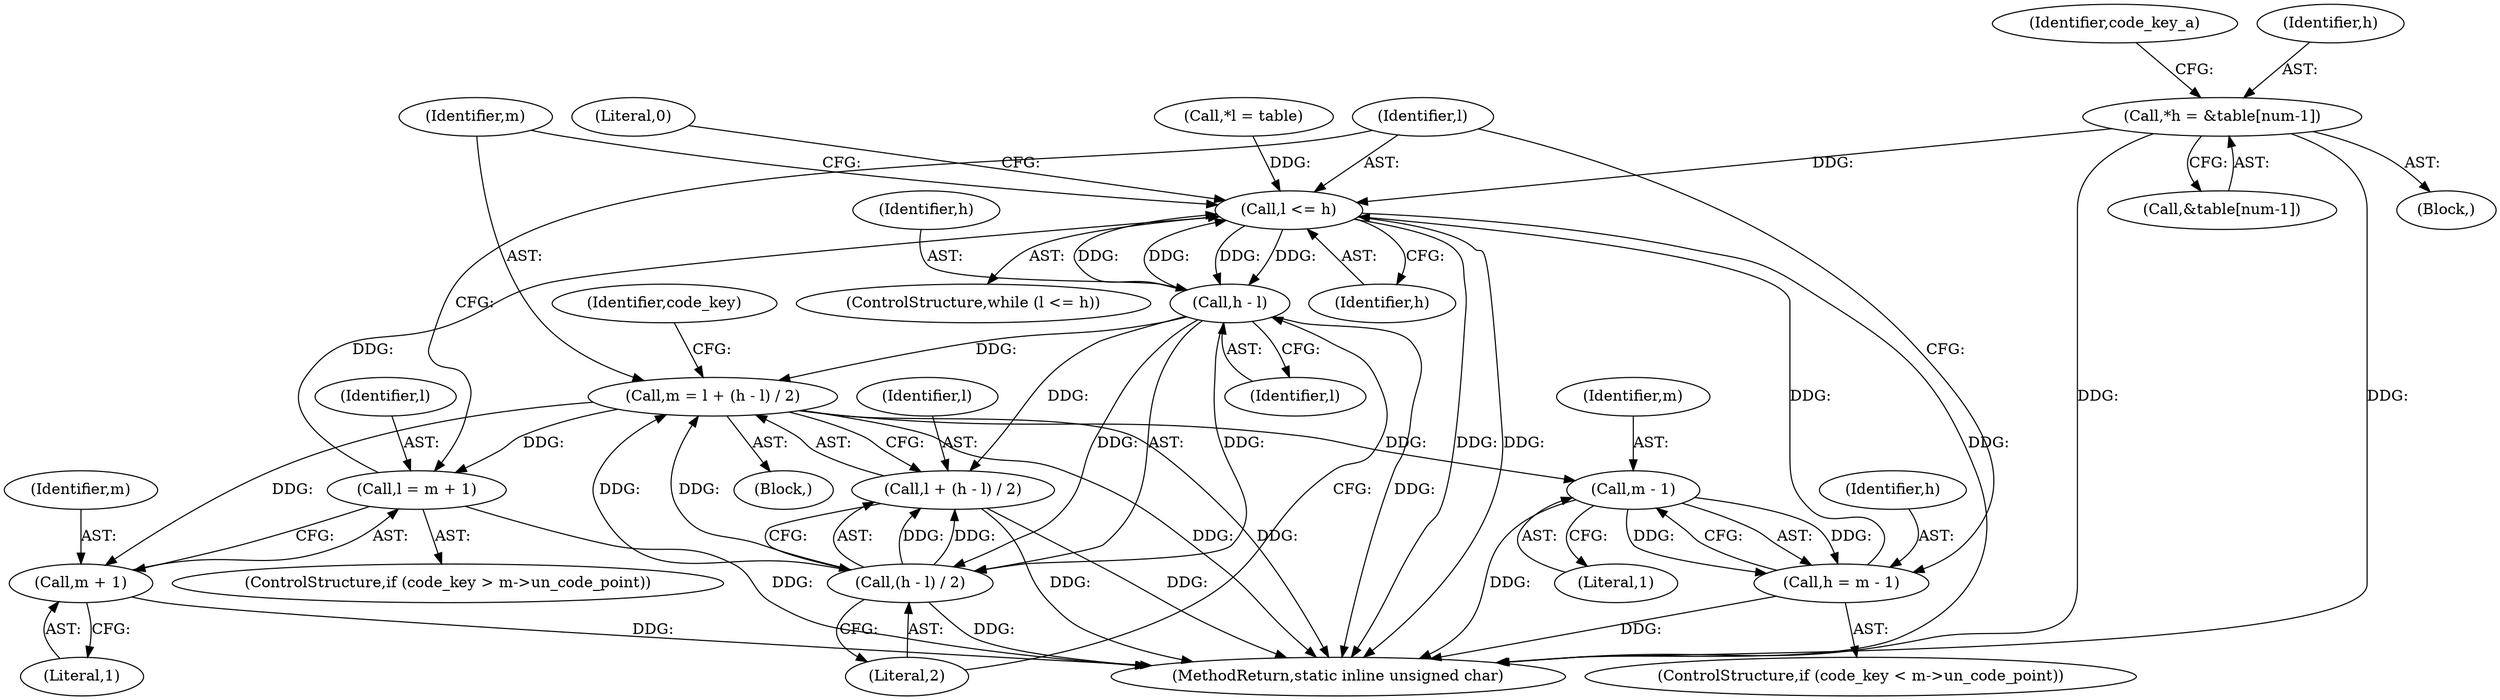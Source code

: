 digraph "0_php-src_0da8b8b801f9276359262f1ef8274c7812d3dfda?w=1_11@array" {
"1000111" [label="(Call,*h = &table[num-1])"];
"1000133" [label="(Call,l <= h)"];
"1000142" [label="(Call,h - l)"];
"1000137" [label="(Call,m = l + (h - l) / 2)"];
"1000154" [label="(Call,m - 1)"];
"1000152" [label="(Call,h = m - 1)"];
"1000164" [label="(Call,l = m + 1)"];
"1000166" [label="(Call,m + 1)"];
"1000139" [label="(Call,l + (h - l) / 2)"];
"1000141" [label="(Call,(h - l) / 2)"];
"1000142" [label="(Call,h - l)"];
"1000111" [label="(Call,*h = &table[num-1])"];
"1000138" [label="(Identifier,m)"];
"1000145" [label="(Literal,2)"];
"1000136" [label="(Block,)"];
"1000167" [label="(Identifier,m)"];
"1000144" [label="(Identifier,l)"];
"1000166" [label="(Call,m + 1)"];
"1000133" [label="(Call,l <= h)"];
"1000113" [label="(Call,&table[num-1])"];
"1000141" [label="(Call,(h - l) / 2)"];
"1000135" [label="(Identifier,h)"];
"1000123" [label="(Identifier,code_key_a)"];
"1000137" [label="(Call,m = l + (h - l) / 2)"];
"1000176" [label="(MethodReturn,static inline unsigned char)"];
"1000156" [label="(Literal,1)"];
"1000152" [label="(Call,h = m - 1)"];
"1000168" [label="(Literal,1)"];
"1000112" [label="(Identifier,h)"];
"1000165" [label="(Identifier,l)"];
"1000175" [label="(Literal,0)"];
"1000158" [label="(ControlStructure,if (code_key > m->un_code_point))"];
"1000107" [label="(Call,*l = table)"];
"1000134" [label="(Identifier,l)"];
"1000148" [label="(Identifier,code_key)"];
"1000139" [label="(Call,l + (h - l) / 2)"];
"1000155" [label="(Identifier,m)"];
"1000164" [label="(Call,l = m + 1)"];
"1000143" [label="(Identifier,h)"];
"1000154" [label="(Call,m - 1)"];
"1000146" [label="(ControlStructure,if (code_key < m->un_code_point))"];
"1000132" [label="(ControlStructure,while (l <= h))"];
"1000153" [label="(Identifier,h)"];
"1000105" [label="(Block,)"];
"1000140" [label="(Identifier,l)"];
"1000111" -> "1000105"  [label="AST: "];
"1000111" -> "1000113"  [label="CFG: "];
"1000112" -> "1000111"  [label="AST: "];
"1000113" -> "1000111"  [label="AST: "];
"1000123" -> "1000111"  [label="CFG: "];
"1000111" -> "1000176"  [label="DDG: "];
"1000111" -> "1000176"  [label="DDG: "];
"1000111" -> "1000133"  [label="DDG: "];
"1000133" -> "1000132"  [label="AST: "];
"1000133" -> "1000135"  [label="CFG: "];
"1000134" -> "1000133"  [label="AST: "];
"1000135" -> "1000133"  [label="AST: "];
"1000138" -> "1000133"  [label="CFG: "];
"1000175" -> "1000133"  [label="CFG: "];
"1000133" -> "1000176"  [label="DDG: "];
"1000133" -> "1000176"  [label="DDG: "];
"1000133" -> "1000176"  [label="DDG: "];
"1000107" -> "1000133"  [label="DDG: "];
"1000164" -> "1000133"  [label="DDG: "];
"1000142" -> "1000133"  [label="DDG: "];
"1000142" -> "1000133"  [label="DDG: "];
"1000152" -> "1000133"  [label="DDG: "];
"1000133" -> "1000142"  [label="DDG: "];
"1000133" -> "1000142"  [label="DDG: "];
"1000142" -> "1000141"  [label="AST: "];
"1000142" -> "1000144"  [label="CFG: "];
"1000143" -> "1000142"  [label="AST: "];
"1000144" -> "1000142"  [label="AST: "];
"1000145" -> "1000142"  [label="CFG: "];
"1000142" -> "1000176"  [label="DDG: "];
"1000142" -> "1000137"  [label="DDG: "];
"1000142" -> "1000139"  [label="DDG: "];
"1000142" -> "1000141"  [label="DDG: "];
"1000142" -> "1000141"  [label="DDG: "];
"1000137" -> "1000136"  [label="AST: "];
"1000137" -> "1000139"  [label="CFG: "];
"1000138" -> "1000137"  [label="AST: "];
"1000139" -> "1000137"  [label="AST: "];
"1000148" -> "1000137"  [label="CFG: "];
"1000137" -> "1000176"  [label="DDG: "];
"1000137" -> "1000176"  [label="DDG: "];
"1000141" -> "1000137"  [label="DDG: "];
"1000141" -> "1000137"  [label="DDG: "];
"1000137" -> "1000154"  [label="DDG: "];
"1000137" -> "1000164"  [label="DDG: "];
"1000137" -> "1000166"  [label="DDG: "];
"1000154" -> "1000152"  [label="AST: "];
"1000154" -> "1000156"  [label="CFG: "];
"1000155" -> "1000154"  [label="AST: "];
"1000156" -> "1000154"  [label="AST: "];
"1000152" -> "1000154"  [label="CFG: "];
"1000154" -> "1000176"  [label="DDG: "];
"1000154" -> "1000152"  [label="DDG: "];
"1000154" -> "1000152"  [label="DDG: "];
"1000152" -> "1000146"  [label="AST: "];
"1000153" -> "1000152"  [label="AST: "];
"1000134" -> "1000152"  [label="CFG: "];
"1000152" -> "1000176"  [label="DDG: "];
"1000164" -> "1000158"  [label="AST: "];
"1000164" -> "1000166"  [label="CFG: "];
"1000165" -> "1000164"  [label="AST: "];
"1000166" -> "1000164"  [label="AST: "];
"1000134" -> "1000164"  [label="CFG: "];
"1000164" -> "1000176"  [label="DDG: "];
"1000166" -> "1000168"  [label="CFG: "];
"1000167" -> "1000166"  [label="AST: "];
"1000168" -> "1000166"  [label="AST: "];
"1000166" -> "1000176"  [label="DDG: "];
"1000139" -> "1000141"  [label="CFG: "];
"1000140" -> "1000139"  [label="AST: "];
"1000141" -> "1000139"  [label="AST: "];
"1000139" -> "1000176"  [label="DDG: "];
"1000139" -> "1000176"  [label="DDG: "];
"1000141" -> "1000139"  [label="DDG: "];
"1000141" -> "1000139"  [label="DDG: "];
"1000141" -> "1000145"  [label="CFG: "];
"1000145" -> "1000141"  [label="AST: "];
"1000141" -> "1000176"  [label="DDG: "];
}
